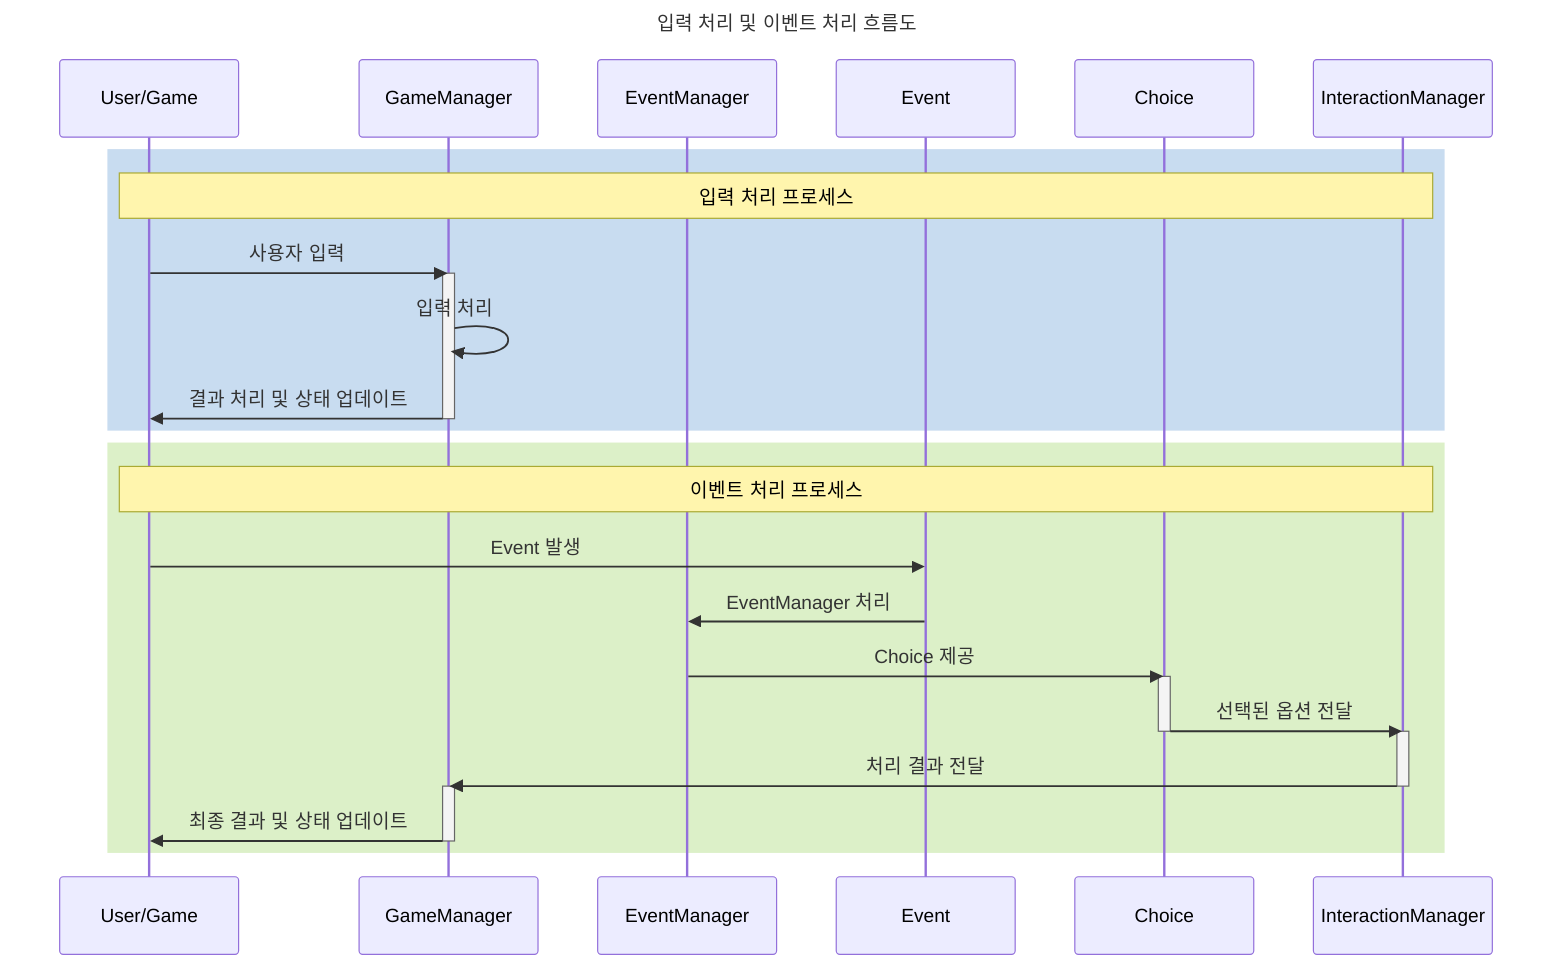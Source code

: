 sequenceDiagram
    title 입력 처리 및 이벤트 처리 흐름도
    
    participant U as User/Game
    participant GM as GameManager
    participant EM as EventManager
    participant EV as Event
    participant CH as Choice
    participant IM as InteractionManager

    %% 입력 처리 흐름
    rect rgb(200, 220, 240)
    Note over U,IM: 입력 처리 프로세스
    U->>GM: 사용자 입력
    activate GM
    GM->>GM: 입력 처리
    GM->>U: 결과 처리 및 상태 업데이트
    deactivate GM
    end

    %% 이벤트 처리 흐름
    rect rgb(220, 240, 200)
    Note over U,IM: 이벤트 처리 프로세스
    U->>EV: Event 발생
    EV->>EM: EventManager 처리
    EM->>CH: Choice 제공
    
    activate CH
    CH->>IM: 선택된 옵션 전달
    deactivate CH
    
    activate IM
    IM->>GM: 처리 결과 전달
    deactivate IM
    
    activate GM
    GM->>U: 최종 결과 및 상태 업데이트
    deactivate GM
    end
